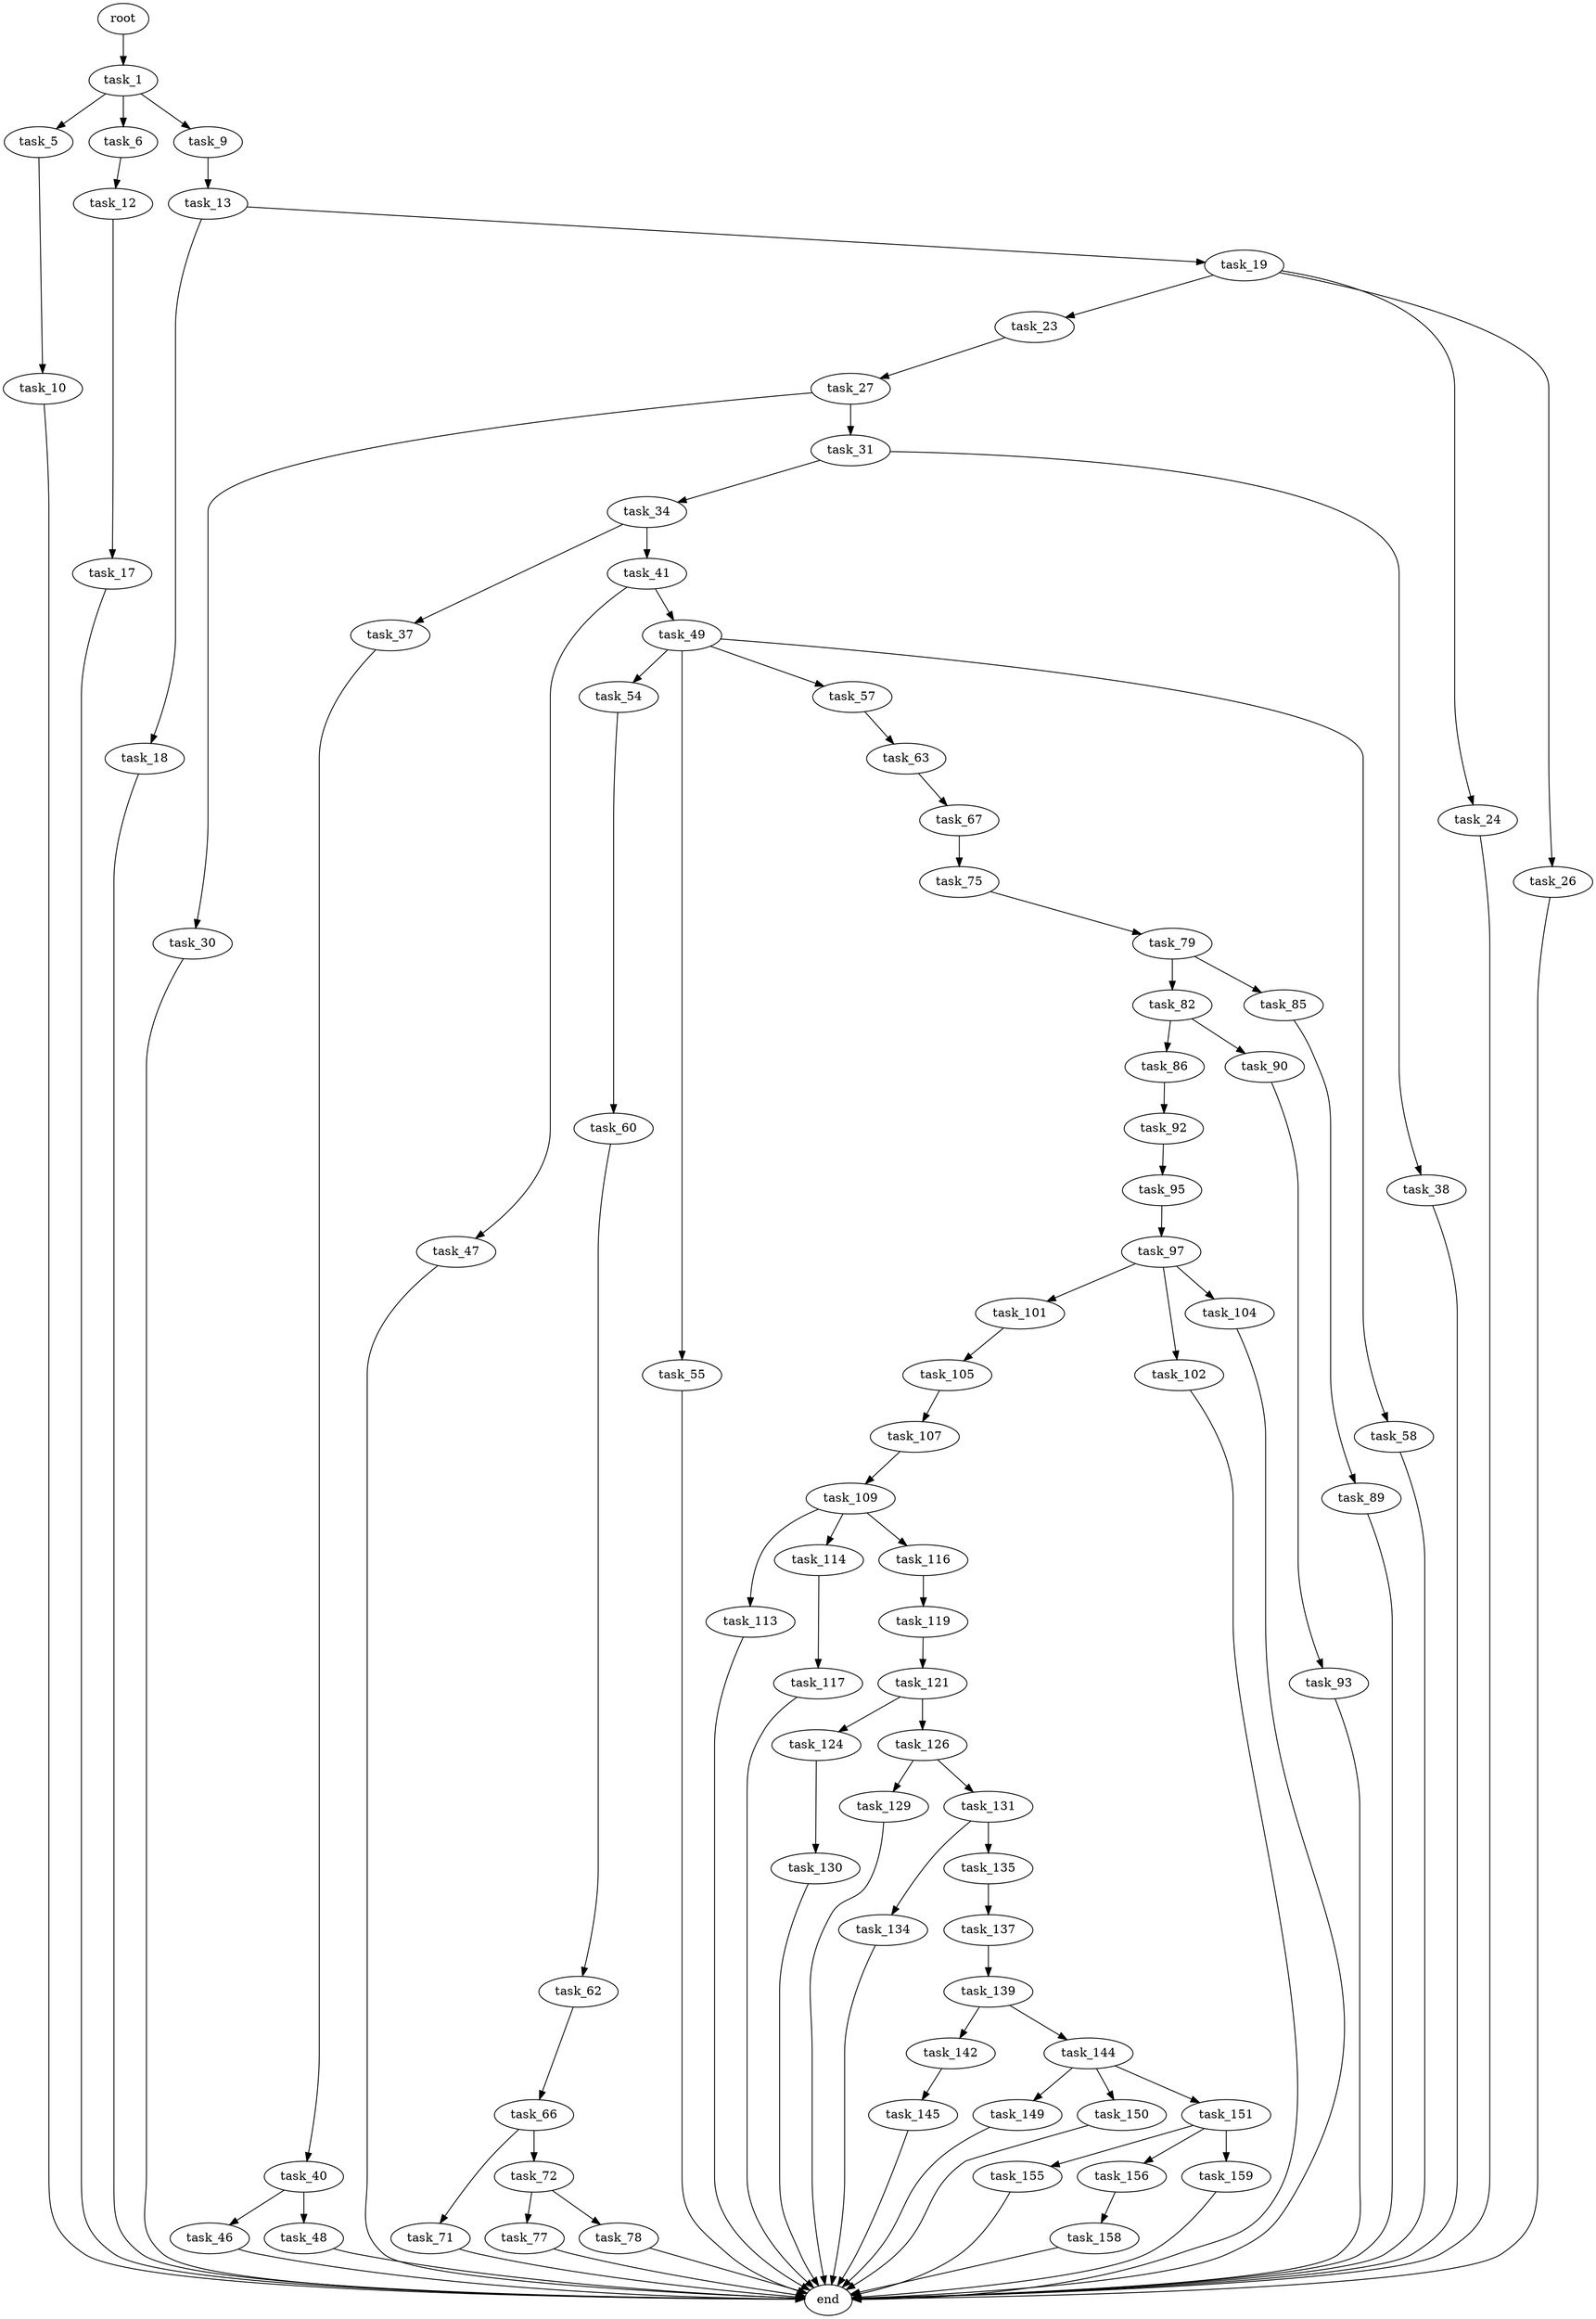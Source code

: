 digraph G {
  root [size="0.000000"];
  task_1 [size="186774255409.000000"];
  task_5 [size="8589934592.000000"];
  task_6 [size="68719476736.000000"];
  task_9 [size="746547309.000000"];
  task_10 [size="16613232526.000000"];
  task_12 [size="782757789696.000000"];
  task_13 [size="138618338144.000000"];
  end [size="0.000000"];
  task_17 [size="1073741824000.000000"];
  task_18 [size="3456419359.000000"];
  task_19 [size="170260843534.000000"];
  task_23 [size="8589934592.000000"];
  task_24 [size="1028178422.000000"];
  task_26 [size="94869417514.000000"];
  task_27 [size="6802831050.000000"];
  task_30 [size="4392557506.000000"];
  task_31 [size="28991029248.000000"];
  task_34 [size="728907876279.000000"];
  task_38 [size="155842190026.000000"];
  task_37 [size="21507902980.000000"];
  task_41 [size="249620247825.000000"];
  task_40 [size="28991029248.000000"];
  task_46 [size="1073741824000.000000"];
  task_48 [size="231928233984.000000"];
  task_47 [size="368293445632.000000"];
  task_49 [size="7705808323.000000"];
  task_54 [size="1239575589925.000000"];
  task_55 [size="385495556939.000000"];
  task_57 [size="544751454332.000000"];
  task_58 [size="194472747396.000000"];
  task_60 [size="28991029248.000000"];
  task_63 [size="11291660039.000000"];
  task_62 [size="56405070004.000000"];
  task_66 [size="12120870402.000000"];
  task_67 [size="368293445632.000000"];
  task_71 [size="782757789696.000000"];
  task_72 [size="8589934592.000000"];
  task_75 [size="7618363403.000000"];
  task_77 [size="28991029248.000000"];
  task_78 [size="5982992675.000000"];
  task_79 [size="4985133003.000000"];
  task_82 [size="193252758525.000000"];
  task_85 [size="34744678532.000000"];
  task_86 [size="242431026949.000000"];
  task_90 [size="782757789696.000000"];
  task_89 [size="392941129514.000000"];
  task_92 [size="499309654003.000000"];
  task_93 [size="1073741824000.000000"];
  task_95 [size="4550227137.000000"];
  task_97 [size="65265459235.000000"];
  task_101 [size="7076953724.000000"];
  task_102 [size="5505224852.000000"];
  task_104 [size="25885482522.000000"];
  task_105 [size="815415127.000000"];
  task_107 [size="28991029248.000000"];
  task_109 [size="28839469356.000000"];
  task_113 [size="1264058682.000000"];
  task_114 [size="231928233984.000000"];
  task_116 [size="2280152522.000000"];
  task_117 [size="782757789696.000000"];
  task_119 [size="1073741824000.000000"];
  task_121 [size="32116364886.000000"];
  task_124 [size="5877788404.000000"];
  task_126 [size="244275203678.000000"];
  task_130 [size="57917836273.000000"];
  task_129 [size="4245354044.000000"];
  task_131 [size="126389364300.000000"];
  task_134 [size="624720949.000000"];
  task_135 [size="160351548190.000000"];
  task_137 [size="134217728000.000000"];
  task_139 [size="29657426054.000000"];
  task_142 [size="1364250609248.000000"];
  task_144 [size="40821586495.000000"];
  task_145 [size="75592852533.000000"];
  task_149 [size="6348236006.000000"];
  task_150 [size="316344242.000000"];
  task_151 [size="28991029248.000000"];
  task_155 [size="30646591982.000000"];
  task_156 [size="76625999129.000000"];
  task_159 [size="8589934592.000000"];
  task_158 [size="340152003696.000000"];

  root -> task_1 [size="1.000000"];
  task_1 -> task_5 [size="209715200.000000"];
  task_1 -> task_6 [size="209715200.000000"];
  task_1 -> task_9 [size="209715200.000000"];
  task_5 -> task_10 [size="33554432.000000"];
  task_6 -> task_12 [size="134217728.000000"];
  task_9 -> task_13 [size="75497472.000000"];
  task_10 -> end [size="1.000000"];
  task_12 -> task_17 [size="679477248.000000"];
  task_13 -> task_18 [size="536870912.000000"];
  task_13 -> task_19 [size="536870912.000000"];
  task_17 -> end [size="1.000000"];
  task_18 -> end [size="1.000000"];
  task_19 -> task_23 [size="679477248.000000"];
  task_19 -> task_24 [size="679477248.000000"];
  task_19 -> task_26 [size="679477248.000000"];
  task_23 -> task_27 [size="33554432.000000"];
  task_24 -> end [size="1.000000"];
  task_26 -> end [size="1.000000"];
  task_27 -> task_30 [size="838860800.000000"];
  task_27 -> task_31 [size="838860800.000000"];
  task_30 -> end [size="1.000000"];
  task_31 -> task_34 [size="75497472.000000"];
  task_31 -> task_38 [size="75497472.000000"];
  task_34 -> task_37 [size="679477248.000000"];
  task_34 -> task_41 [size="679477248.000000"];
  task_38 -> end [size="1.000000"];
  task_37 -> task_40 [size="33554432.000000"];
  task_41 -> task_47 [size="209715200.000000"];
  task_41 -> task_49 [size="209715200.000000"];
  task_40 -> task_46 [size="75497472.000000"];
  task_40 -> task_48 [size="75497472.000000"];
  task_46 -> end [size="1.000000"];
  task_48 -> end [size="1.000000"];
  task_47 -> end [size="1.000000"];
  task_49 -> task_54 [size="411041792.000000"];
  task_49 -> task_55 [size="411041792.000000"];
  task_49 -> task_57 [size="411041792.000000"];
  task_49 -> task_58 [size="411041792.000000"];
  task_54 -> task_60 [size="838860800.000000"];
  task_55 -> end [size="1.000000"];
  task_57 -> task_63 [size="679477248.000000"];
  task_58 -> end [size="1.000000"];
  task_60 -> task_62 [size="75497472.000000"];
  task_63 -> task_67 [size="33554432.000000"];
  task_62 -> task_66 [size="209715200.000000"];
  task_66 -> task_71 [size="536870912.000000"];
  task_66 -> task_72 [size="536870912.000000"];
  task_67 -> task_75 [size="411041792.000000"];
  task_71 -> end [size="1.000000"];
  task_72 -> task_77 [size="33554432.000000"];
  task_72 -> task_78 [size="33554432.000000"];
  task_75 -> task_79 [size="838860800.000000"];
  task_77 -> end [size="1.000000"];
  task_78 -> end [size="1.000000"];
  task_79 -> task_82 [size="301989888.000000"];
  task_79 -> task_85 [size="301989888.000000"];
  task_82 -> task_86 [size="838860800.000000"];
  task_82 -> task_90 [size="838860800.000000"];
  task_85 -> task_89 [size="33554432.000000"];
  task_86 -> task_92 [size="301989888.000000"];
  task_90 -> task_93 [size="679477248.000000"];
  task_89 -> end [size="1.000000"];
  task_92 -> task_95 [size="838860800.000000"];
  task_93 -> end [size="1.000000"];
  task_95 -> task_97 [size="75497472.000000"];
  task_97 -> task_101 [size="209715200.000000"];
  task_97 -> task_102 [size="209715200.000000"];
  task_97 -> task_104 [size="209715200.000000"];
  task_101 -> task_105 [size="301989888.000000"];
  task_102 -> end [size="1.000000"];
  task_104 -> end [size="1.000000"];
  task_105 -> task_107 [size="75497472.000000"];
  task_107 -> task_109 [size="75497472.000000"];
  task_109 -> task_113 [size="33554432.000000"];
  task_109 -> task_114 [size="33554432.000000"];
  task_109 -> task_116 [size="33554432.000000"];
  task_113 -> end [size="1.000000"];
  task_114 -> task_117 [size="301989888.000000"];
  task_116 -> task_119 [size="134217728.000000"];
  task_117 -> end [size="1.000000"];
  task_119 -> task_121 [size="838860800.000000"];
  task_121 -> task_124 [size="536870912.000000"];
  task_121 -> task_126 [size="536870912.000000"];
  task_124 -> task_130 [size="134217728.000000"];
  task_126 -> task_129 [size="209715200.000000"];
  task_126 -> task_131 [size="209715200.000000"];
  task_130 -> end [size="1.000000"];
  task_129 -> end [size="1.000000"];
  task_131 -> task_134 [size="134217728.000000"];
  task_131 -> task_135 [size="134217728.000000"];
  task_134 -> end [size="1.000000"];
  task_135 -> task_137 [size="209715200.000000"];
  task_137 -> task_139 [size="209715200.000000"];
  task_139 -> task_142 [size="536870912.000000"];
  task_139 -> task_144 [size="536870912.000000"];
  task_142 -> task_145 [size="838860800.000000"];
  task_144 -> task_149 [size="75497472.000000"];
  task_144 -> task_150 [size="75497472.000000"];
  task_144 -> task_151 [size="75497472.000000"];
  task_145 -> end [size="1.000000"];
  task_149 -> end [size="1.000000"];
  task_150 -> end [size="1.000000"];
  task_151 -> task_155 [size="75497472.000000"];
  task_151 -> task_156 [size="75497472.000000"];
  task_151 -> task_159 [size="75497472.000000"];
  task_155 -> end [size="1.000000"];
  task_156 -> task_158 [size="75497472.000000"];
  task_159 -> end [size="1.000000"];
  task_158 -> end [size="1.000000"];
}
